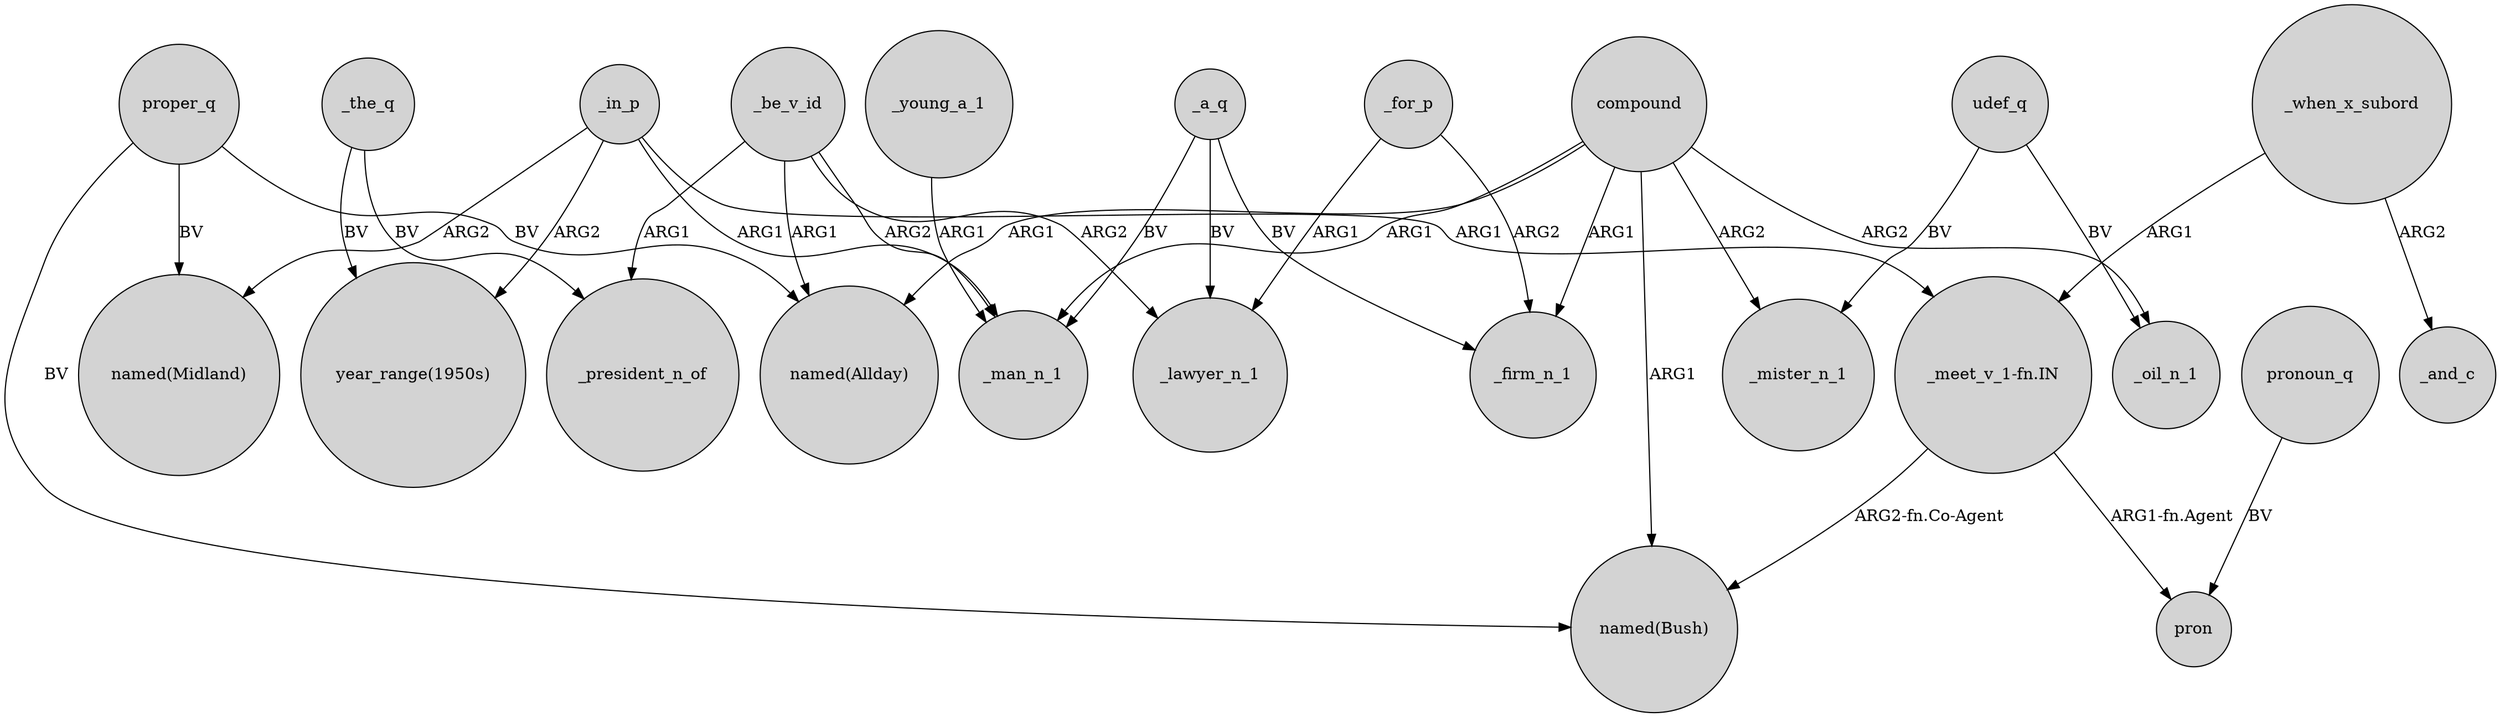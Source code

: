 digraph {
	node [shape=circle style=filled]
	proper_q -> "named(Midland)" [label=BV]
	_in_p -> _man_n_1 [label=ARG1]
	_a_q -> _lawyer_n_1 [label=BV]
	compound -> _man_n_1 [label=ARG1]
	_be_v_id -> _lawyer_n_1 [label=ARG2]
	compound -> _mister_n_1 [label=ARG2]
	_a_q -> _firm_n_1 [label=BV]
	udef_q -> _mister_n_1 [label=BV]
	"_meet_v_1-fn.IN" -> "named(Bush)" [label="ARG2-fn.Co-Agent"]
	_in_p -> "_meet_v_1-fn.IN" [label=ARG1]
	compound -> "named(Bush)" [label=ARG1]
	compound -> "named(Allday)" [label=ARG1]
	proper_q -> "named(Allday)" [label=BV]
	_be_v_id -> _president_n_of [label=ARG1]
	compound -> _oil_n_1 [label=ARG2]
	pronoun_q -> pron [label=BV]
	_when_x_subord -> _and_c [label=ARG2]
	_a_q -> _man_n_1 [label=BV]
	_the_q -> _president_n_of [label=BV]
	proper_q -> "named(Bush)" [label=BV]
	compound -> _firm_n_1 [label=ARG1]
	udef_q -> _oil_n_1 [label=BV]
	_when_x_subord -> "_meet_v_1-fn.IN" [label=ARG1]
	_for_p -> _firm_n_1 [label=ARG2]
	_in_p -> "year_range(1950s)" [label=ARG2]
	"_meet_v_1-fn.IN" -> pron [label="ARG1-fn.Agent"]
	_for_p -> _lawyer_n_1 [label=ARG1]
	_in_p -> "named(Midland)" [label=ARG2]
	_be_v_id -> _man_n_1 [label=ARG2]
	_be_v_id -> "named(Allday)" [label=ARG1]
	_young_a_1 -> _man_n_1 [label=ARG1]
	_the_q -> "year_range(1950s)" [label=BV]
}
